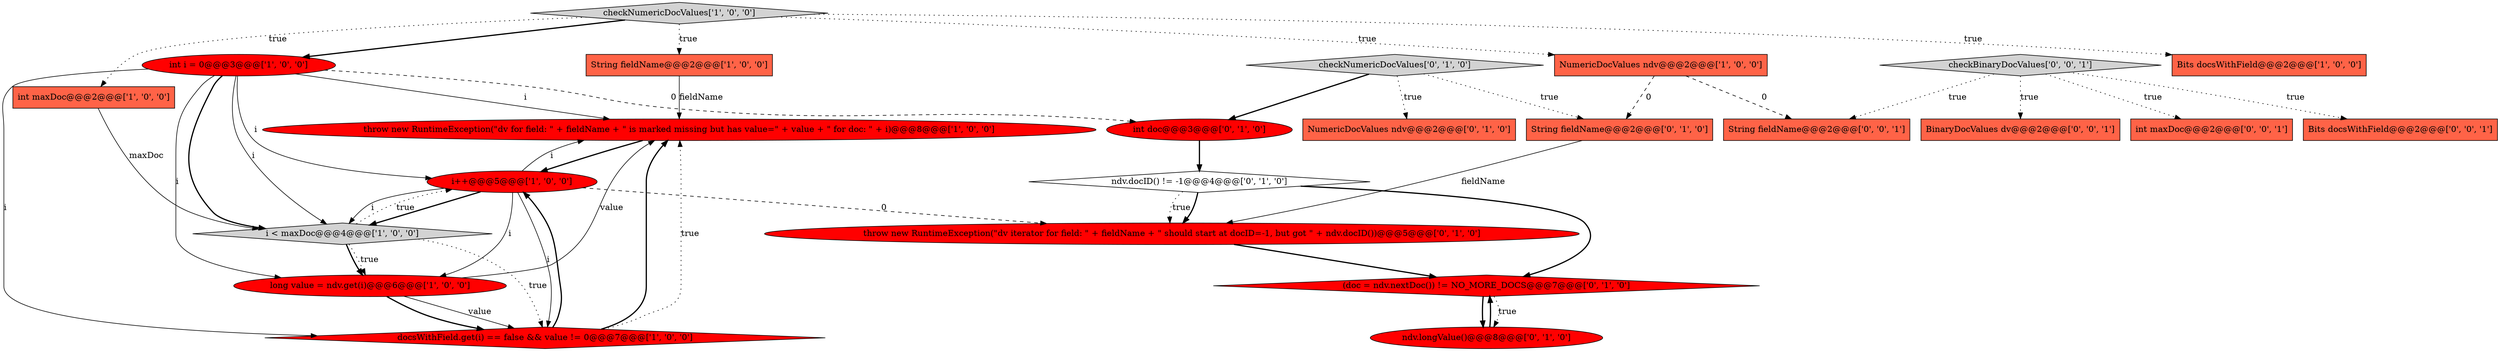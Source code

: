 digraph {
6 [style = filled, label = "throw new RuntimeException(\"dv for field: \" + fieldName + \" is marked missing but has value=\" + value + \" for doc: \" + i)@@@8@@@['1', '0', '0']", fillcolor = red, shape = ellipse image = "AAA1AAABBB1BBB"];
8 [style = filled, label = "Bits docsWithField@@@2@@@['1', '0', '0']", fillcolor = tomato, shape = box image = "AAA0AAABBB1BBB"];
10 [style = filled, label = "NumericDocValues ndv@@@2@@@['1', '0', '0']", fillcolor = tomato, shape = box image = "AAA1AAABBB1BBB"];
11 [style = filled, label = "checkNumericDocValues['0', '1', '0']", fillcolor = lightgray, shape = diamond image = "AAA0AAABBB2BBB"];
20 [style = filled, label = "Bits docsWithField@@@2@@@['0', '0', '1']", fillcolor = tomato, shape = box image = "AAA0AAABBB3BBB"];
4 [style = filled, label = "long value = ndv.get(i)@@@6@@@['1', '0', '0']", fillcolor = red, shape = ellipse image = "AAA1AAABBB1BBB"];
17 [style = filled, label = "String fieldName@@@2@@@['0', '1', '0']", fillcolor = tomato, shape = box image = "AAA1AAABBB2BBB"];
9 [style = filled, label = "i < maxDoc@@@4@@@['1', '0', '0']", fillcolor = lightgray, shape = diamond image = "AAA0AAABBB1BBB"];
5 [style = filled, label = "String fieldName@@@2@@@['1', '0', '0']", fillcolor = tomato, shape = box image = "AAA0AAABBB1BBB"];
23 [style = filled, label = "checkBinaryDocValues['0', '0', '1']", fillcolor = lightgray, shape = diamond image = "AAA0AAABBB3BBB"];
18 [style = filled, label = "ndv.longValue()@@@8@@@['0', '1', '0']", fillcolor = red, shape = ellipse image = "AAA1AAABBB2BBB"];
7 [style = filled, label = "checkNumericDocValues['1', '0', '0']", fillcolor = lightgray, shape = diamond image = "AAA0AAABBB1BBB"];
3 [style = filled, label = "int i = 0@@@3@@@['1', '0', '0']", fillcolor = red, shape = ellipse image = "AAA1AAABBB1BBB"];
15 [style = filled, label = "throw new RuntimeException(\"dv iterator for field: \" + fieldName + \" should start at docID=-1, but got \" + ndv.docID())@@@5@@@['0', '1', '0']", fillcolor = red, shape = ellipse image = "AAA1AAABBB2BBB"];
14 [style = filled, label = "NumericDocValues ndv@@@2@@@['0', '1', '0']", fillcolor = tomato, shape = box image = "AAA0AAABBB2BBB"];
16 [style = filled, label = "int doc@@@3@@@['0', '1', '0']", fillcolor = red, shape = ellipse image = "AAA1AAABBB2BBB"];
0 [style = filled, label = "int maxDoc@@@2@@@['1', '0', '0']", fillcolor = tomato, shape = box image = "AAA0AAABBB1BBB"];
19 [style = filled, label = "BinaryDocValues dv@@@2@@@['0', '0', '1']", fillcolor = tomato, shape = box image = "AAA0AAABBB3BBB"];
2 [style = filled, label = "i++@@@5@@@['1', '0', '0']", fillcolor = red, shape = ellipse image = "AAA1AAABBB1BBB"];
21 [style = filled, label = "int maxDoc@@@2@@@['0', '0', '1']", fillcolor = tomato, shape = box image = "AAA0AAABBB3BBB"];
13 [style = filled, label = "ndv.docID() != -1@@@4@@@['0', '1', '0']", fillcolor = white, shape = diamond image = "AAA0AAABBB2BBB"];
1 [style = filled, label = "docsWithField.get(i) == false && value != 0@@@7@@@['1', '0', '0']", fillcolor = red, shape = diamond image = "AAA1AAABBB1BBB"];
22 [style = filled, label = "String fieldName@@@2@@@['0', '0', '1']", fillcolor = tomato, shape = box image = "AAA0AAABBB3BBB"];
12 [style = filled, label = "(doc = ndv.nextDoc()) != NO_MORE_DOCS@@@7@@@['0', '1', '0']", fillcolor = red, shape = diamond image = "AAA1AAABBB2BBB"];
11->16 [style = bold, label=""];
3->2 [style = solid, label="i"];
2->9 [style = solid, label="i"];
16->13 [style = bold, label=""];
7->10 [style = dotted, label="true"];
23->22 [style = dotted, label="true"];
2->6 [style = solid, label="i"];
9->4 [style = bold, label=""];
4->6 [style = solid, label="value"];
11->14 [style = dotted, label="true"];
23->21 [style = dotted, label="true"];
18->12 [style = bold, label=""];
11->17 [style = dotted, label="true"];
3->1 [style = solid, label="i"];
12->18 [style = dotted, label="true"];
2->9 [style = bold, label=""];
23->19 [style = dotted, label="true"];
10->22 [style = dashed, label="0"];
7->0 [style = dotted, label="true"];
17->15 [style = solid, label="fieldName"];
0->9 [style = solid, label="maxDoc"];
7->3 [style = bold, label=""];
3->4 [style = solid, label="i"];
7->5 [style = dotted, label="true"];
6->2 [style = bold, label=""];
3->6 [style = solid, label="i"];
2->15 [style = dashed, label="0"];
3->9 [style = bold, label=""];
23->20 [style = dotted, label="true"];
3->9 [style = solid, label="i"];
1->6 [style = bold, label=""];
13->12 [style = bold, label=""];
9->2 [style = dotted, label="true"];
2->1 [style = solid, label="i"];
5->6 [style = solid, label="fieldName"];
2->4 [style = solid, label="i"];
12->18 [style = bold, label=""];
9->1 [style = dotted, label="true"];
10->17 [style = dashed, label="0"];
9->4 [style = dotted, label="true"];
1->6 [style = dotted, label="true"];
13->15 [style = dotted, label="true"];
4->1 [style = bold, label=""];
1->2 [style = bold, label=""];
13->15 [style = bold, label=""];
15->12 [style = bold, label=""];
7->8 [style = dotted, label="true"];
4->1 [style = solid, label="value"];
3->16 [style = dashed, label="0"];
}
